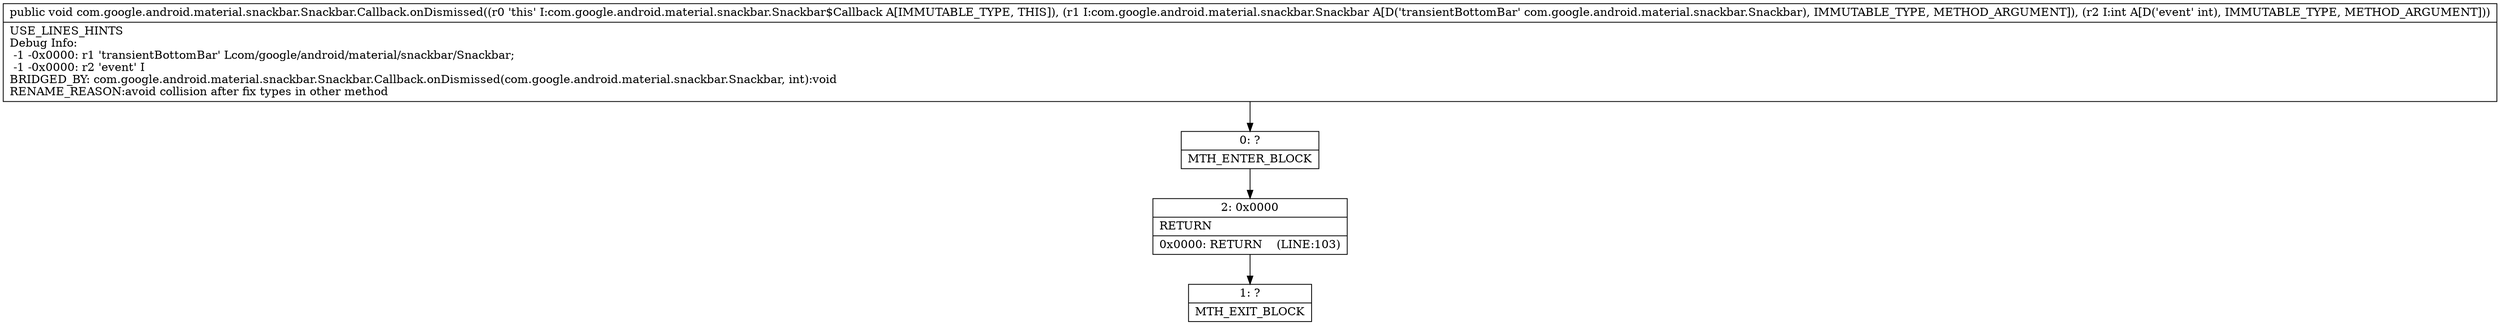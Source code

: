digraph "CFG forcom.google.android.material.snackbar.Snackbar.Callback.onDismissed(Lcom\/google\/android\/material\/snackbar\/Snackbar;I)V" {
Node_0 [shape=record,label="{0\:\ ?|MTH_ENTER_BLOCK\l}"];
Node_2 [shape=record,label="{2\:\ 0x0000|RETURN\l|0x0000: RETURN    (LINE:103)\l}"];
Node_1 [shape=record,label="{1\:\ ?|MTH_EXIT_BLOCK\l}"];
MethodNode[shape=record,label="{public void com.google.android.material.snackbar.Snackbar.Callback.onDismissed((r0 'this' I:com.google.android.material.snackbar.Snackbar$Callback A[IMMUTABLE_TYPE, THIS]), (r1 I:com.google.android.material.snackbar.Snackbar A[D('transientBottomBar' com.google.android.material.snackbar.Snackbar), IMMUTABLE_TYPE, METHOD_ARGUMENT]), (r2 I:int A[D('event' int), IMMUTABLE_TYPE, METHOD_ARGUMENT]))  | USE_LINES_HINTS\lDebug Info:\l  \-1 \-0x0000: r1 'transientBottomBar' Lcom\/google\/android\/material\/snackbar\/Snackbar;\l  \-1 \-0x0000: r2 'event' I\lBRIDGED_BY: com.google.android.material.snackbar.Snackbar.Callback.onDismissed(com.google.android.material.snackbar.Snackbar, int):void\lRENAME_REASON:avoid collision after fix types in other method\l}"];
MethodNode -> Node_0;Node_0 -> Node_2;
Node_2 -> Node_1;
}

